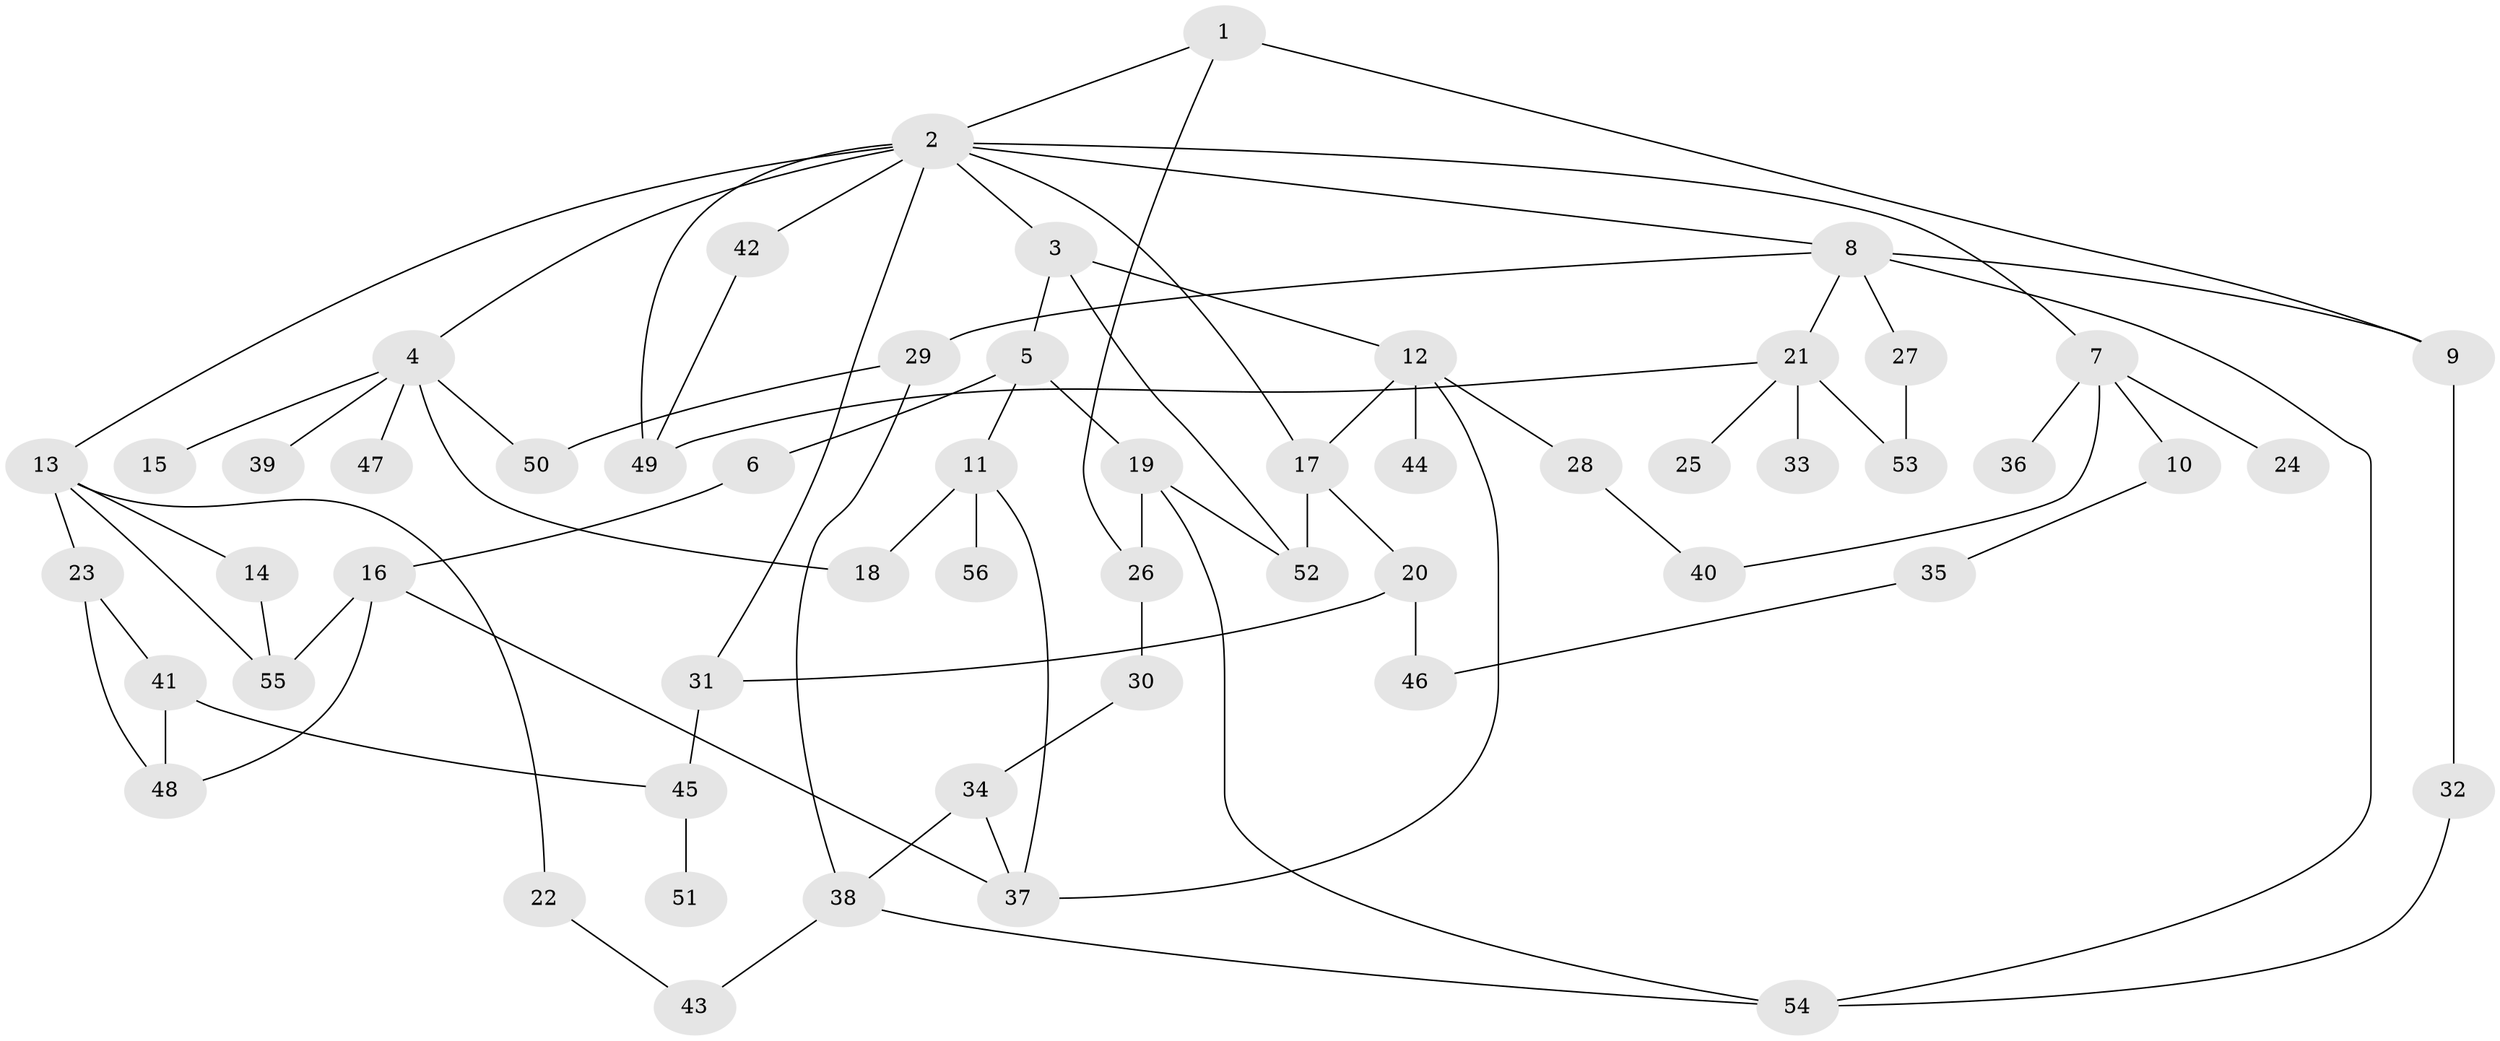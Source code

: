 // Generated by graph-tools (version 1.1) at 2025/01/03/09/25 03:01:10]
// undirected, 56 vertices, 81 edges
graph export_dot {
graph [start="1"]
  node [color=gray90,style=filled];
  1;
  2;
  3;
  4;
  5;
  6;
  7;
  8;
  9;
  10;
  11;
  12;
  13;
  14;
  15;
  16;
  17;
  18;
  19;
  20;
  21;
  22;
  23;
  24;
  25;
  26;
  27;
  28;
  29;
  30;
  31;
  32;
  33;
  34;
  35;
  36;
  37;
  38;
  39;
  40;
  41;
  42;
  43;
  44;
  45;
  46;
  47;
  48;
  49;
  50;
  51;
  52;
  53;
  54;
  55;
  56;
  1 -- 2;
  1 -- 9;
  1 -- 26;
  2 -- 3;
  2 -- 4;
  2 -- 7;
  2 -- 8;
  2 -- 13;
  2 -- 31;
  2 -- 42;
  2 -- 49;
  2 -- 17;
  3 -- 5;
  3 -- 12;
  3 -- 52;
  4 -- 15;
  4 -- 18;
  4 -- 39;
  4 -- 47;
  4 -- 50;
  5 -- 6;
  5 -- 11;
  5 -- 19;
  6 -- 16;
  7 -- 10;
  7 -- 24;
  7 -- 36;
  7 -- 40;
  8 -- 21;
  8 -- 27;
  8 -- 29;
  8 -- 9;
  8 -- 54;
  9 -- 32;
  10 -- 35;
  11 -- 56;
  11 -- 18;
  11 -- 37;
  12 -- 17;
  12 -- 28;
  12 -- 44;
  12 -- 37;
  13 -- 14;
  13 -- 22;
  13 -- 23;
  13 -- 55;
  14 -- 55;
  16 -- 37;
  16 -- 48;
  16 -- 55;
  17 -- 20;
  17 -- 52;
  19 -- 26;
  19 -- 54;
  19 -- 52;
  20 -- 46;
  20 -- 31;
  21 -- 25;
  21 -- 33;
  21 -- 53;
  21 -- 49;
  22 -- 43;
  23 -- 41;
  23 -- 48;
  26 -- 30;
  27 -- 53;
  28 -- 40;
  29 -- 50;
  29 -- 38;
  30 -- 34;
  31 -- 45;
  32 -- 54;
  34 -- 38;
  34 -- 37;
  35 -- 46;
  38 -- 54;
  38 -- 43;
  41 -- 45;
  41 -- 48;
  42 -- 49;
  45 -- 51;
}
